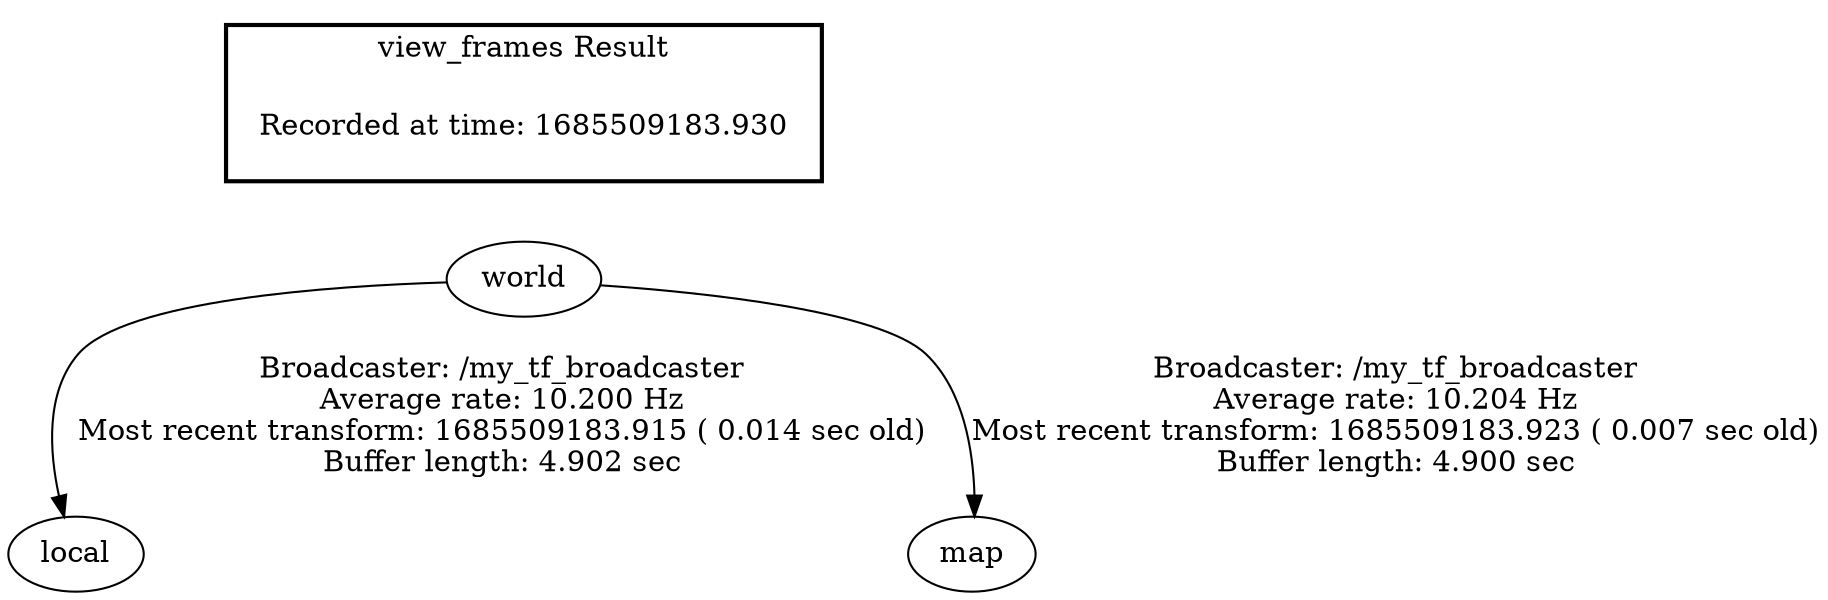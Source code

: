 digraph G {
"world" -> "local"[label="Broadcaster: /my_tf_broadcaster\nAverage rate: 10.200 Hz\nMost recent transform: 1685509183.915 ( 0.014 sec old)\nBuffer length: 4.902 sec\n"];
"world" -> "map"[label="Broadcaster: /my_tf_broadcaster\nAverage rate: 10.204 Hz\nMost recent transform: 1685509183.923 ( 0.007 sec old)\nBuffer length: 4.900 sec\n"];
edge [style=invis];
 subgraph cluster_legend { style=bold; color=black; label ="view_frames Result";
"Recorded at time: 1685509183.930"[ shape=plaintext ] ;
 }->"world";
}